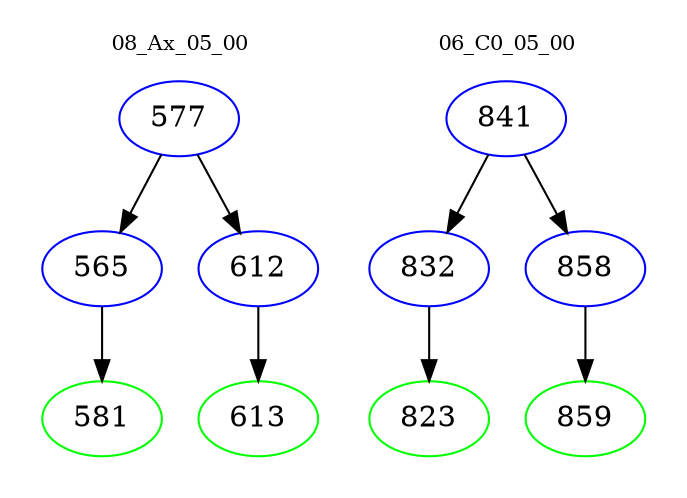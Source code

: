 digraph{
subgraph cluster_0 {
color = white
label = "08_Ax_05_00";
fontsize=10;
T0_577 [label="577", color="blue"]
T0_577 -> T0_565 [color="black"]
T0_565 [label="565", color="blue"]
T0_565 -> T0_581 [color="black"]
T0_581 [label="581", color="green"]
T0_577 -> T0_612 [color="black"]
T0_612 [label="612", color="blue"]
T0_612 -> T0_613 [color="black"]
T0_613 [label="613", color="green"]
}
subgraph cluster_1 {
color = white
label = "06_C0_05_00";
fontsize=10;
T1_841 [label="841", color="blue"]
T1_841 -> T1_832 [color="black"]
T1_832 [label="832", color="blue"]
T1_832 -> T1_823 [color="black"]
T1_823 [label="823", color="green"]
T1_841 -> T1_858 [color="black"]
T1_858 [label="858", color="blue"]
T1_858 -> T1_859 [color="black"]
T1_859 [label="859", color="green"]
}
}

